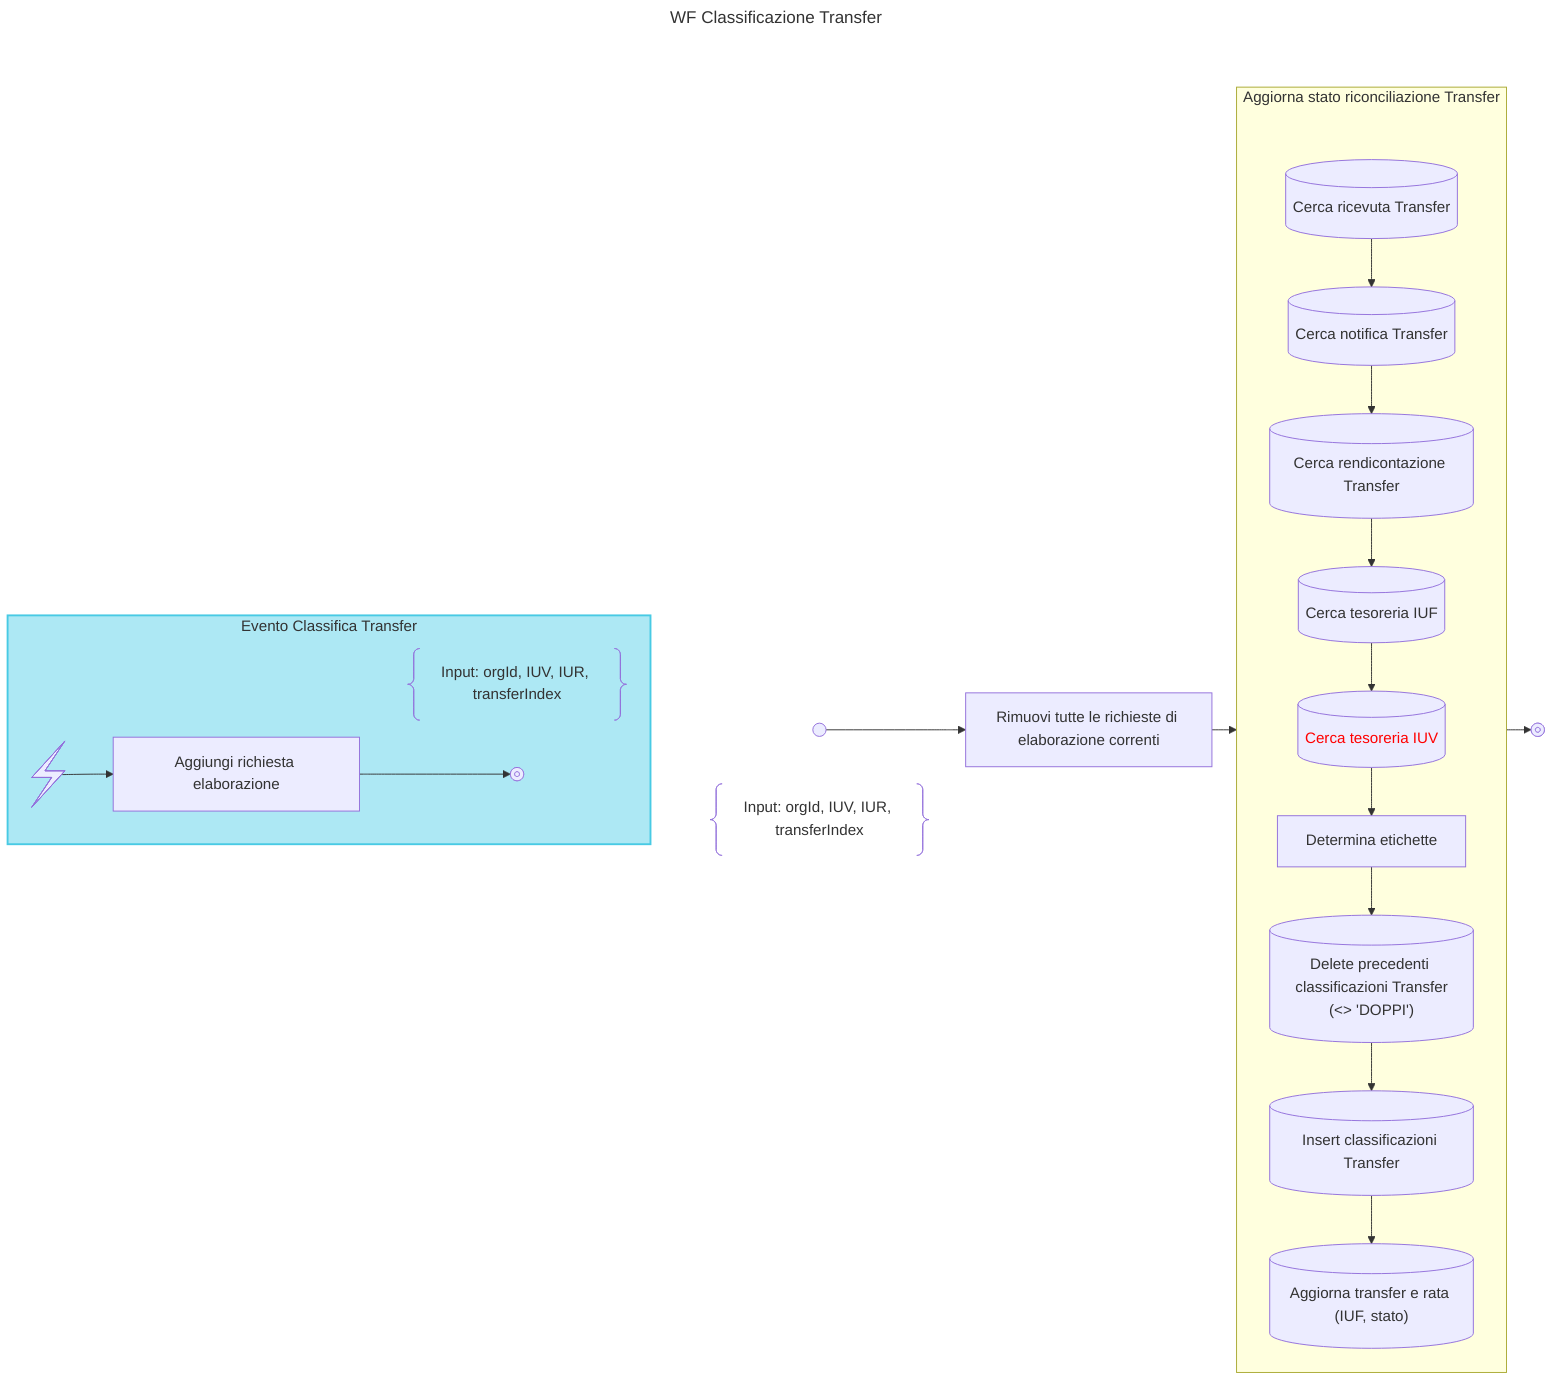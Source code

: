 ---
title: WF Classificazione Transfer
config:
    flowchart:
        rankSpacing: 1
---
flowchart TD
    subgraph WF_BLOCK
        subgraph NOTE_START_BLOCK
            DESCRIPTION@{ shape: braces, label: "Input: orgId, IUV, IUR, transferIndex" }
            START@{shape: start}
        end
        class NOTE_START_BLOCK hidden

        START -->
        REMOVE_ELAB_REQUESTS["Rimuovi tutte le richieste di elaborazione correnti"] -->
        CLASSIFY_IUV

        subgraph CLASSIFY_IUV["Aggiorna stato riconciliazione Transfer"]
        direction TB
            DUMMY:::hidden --> FIND_RT
            linkStyle 2 display:none

            FIND_RT@{shape: database, label: "Cerca ricevuta Transfer"} -->
            FIND_RT_NOTIFIED@{shape: database, label: "Cerca notifica Transfer"} -->
            FIND_REND@{shape: database, label: "Cerca rendicontazione Transfer"} -->
            FIND_TES_IUF@{shape: database, label: "Cerca tesoreria IUF"} -->
            FIND_TES_IUV@{shape: database, label: "Cerca tesoreria IUV"} -->
            CLASSIFY["Determina etichette"] -->
            DELETE_PREVIOUS@{shape: database, label: "Delete precedenti classificazioni Transfer<BR />(<> 'DOPPI')"} -->
            INSERT_NEW@{shape: database, label: "Insert classificazioni Transfer"} -->
            UPDATE_IUV@{shape: database, label: "Aggiorna transfer e rata (IUF, stato)"}

            style FIND_TES_IUV color:red;
        end

       CLASSIFY_IUV --> END@{shape: stop}
    end

    class WF_BLOCK hidden

    subgraph SIGNALS_BLOCK
    direction LR

        subgraph SIGNAL_IUV_BLOCK["Evento Classifica Transfer"]
        direction LR
            DESCRIPTION_SIGNAL_IUV@{ shape: braces, label: "Input: orgId, IUV, IUR, transferIndex" }
            SIGNAL_IUV@{ shape: bolt } -->
            ADD_SIGNAL_IUV["Aggiungi richiesta elaborazione"] -->
            SIGNAL_IUV_END@{ shape: "stop" }
        end
        class SIGNAL_IUV_BLOCK signal_block
    end
    class SIGNALS_BLOCK hidden

    classDef note_block display:none;
    classDef hidden display:none;
    classDef activity fill:#FFFFE0, stroke:#ffc300, stroke-width:2px;
    classDef loop fill:#CCFFCC, stroke:#7FBF7F, stroke-width:2px, padding-bottom: 5px;
    classDef signal_block fill:#ade8f4, stroke:#48cae4, stroke-width:2px